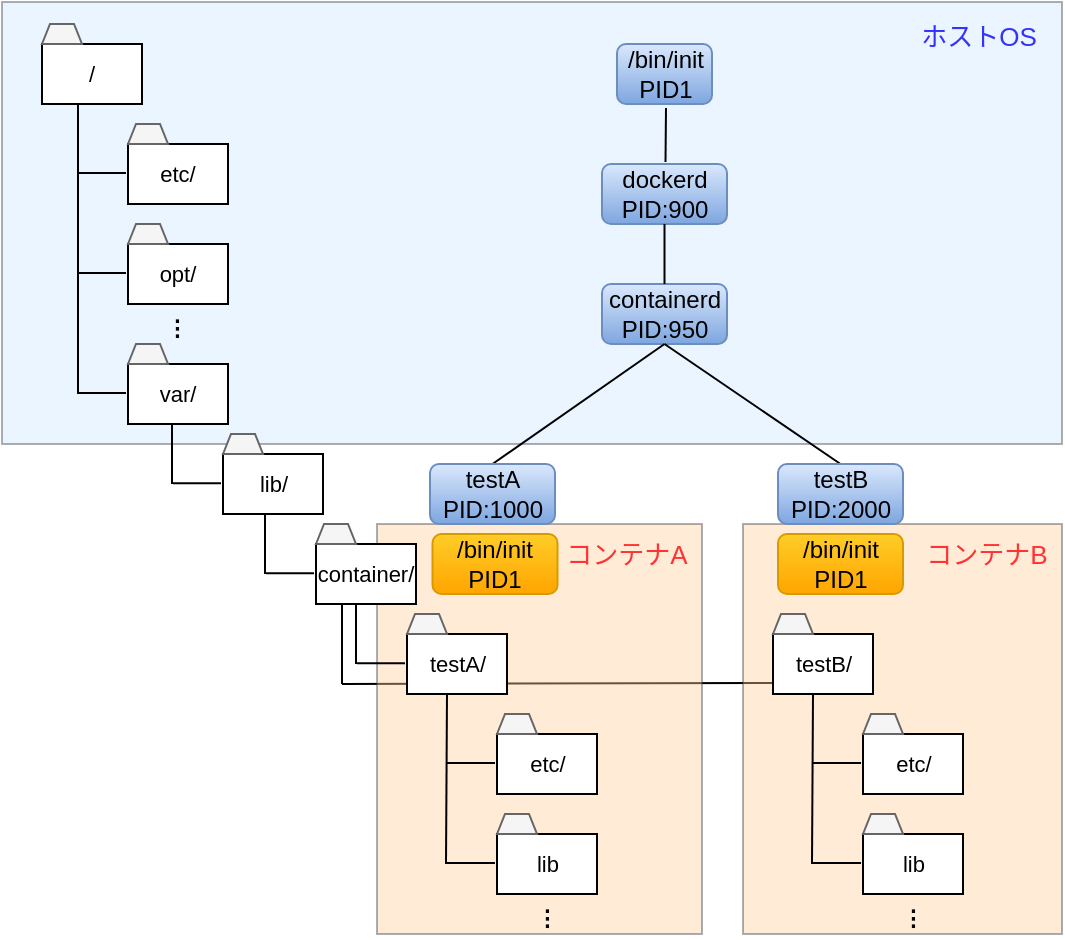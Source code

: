 <mxfile version="12.5.5" type="github">
  <diagram id="3PronI64AzVX0cKYdvCM" name="ページ1">
    <mxGraphModel dx="862" dy="401" grid="1" gridSize="10" guides="1" tooltips="1" connect="1" arrows="1" fold="1" page="1" pageScale="1" pageWidth="690" pageHeight="980" math="0" shadow="0">
      <root>
        <mxCell id="0"/>
        <mxCell id="1" parent="0"/>
        <mxCell id="z6NZwSQl8ovmcM_vJdd9-112" value="" style="endArrow=none;html=1;fontFamily=Helvetica;fontSize=11;entryX=0;entryY=0.75;entryDx=0;entryDy=0;" edge="1" parent="1">
          <mxGeometry width="50" height="50" relative="1" as="geometry">
            <mxPoint x="260" y="410" as="sourcePoint"/>
            <mxPoint x="475.5" y="409.5" as="targetPoint"/>
          </mxGeometry>
        </mxCell>
        <mxCell id="z6NZwSQl8ovmcM_vJdd9-1" value="" style="rounded=0;whiteSpace=wrap;html=1;fontFamily=Helvetica;fontSize=13;fillColor=#ffcc99;strokeColor=#36393d;opacity=40;" vertex="1" parent="1">
          <mxGeometry x="277.5" y="330" width="162.5" height="205" as="geometry"/>
        </mxCell>
        <mxCell id="z6NZwSQl8ovmcM_vJdd9-2" value="&lt;font style=&quot;font-size: 11px;&quot;&gt;etc/&lt;/font&gt;" style="rounded=0;whiteSpace=wrap;html=1;fontFamily=Helvetica;fontSize=11;" vertex="1" parent="1">
          <mxGeometry x="337.5" y="435" width="50" height="30" as="geometry"/>
        </mxCell>
        <mxCell id="z6NZwSQl8ovmcM_vJdd9-3" value="" style="shape=trapezoid;perimeter=trapezoidPerimeter;whiteSpace=wrap;html=1;fontFamily=メイリオ;fontSize=11;fillColor=#f5f5f5;strokeColor=#666666;fontColor=#333333;" vertex="1" parent="1">
          <mxGeometry x="337.5" y="425" width="20" height="10" as="geometry"/>
        </mxCell>
        <mxCell id="z6NZwSQl8ovmcM_vJdd9-5" value="" style="rounded=0;whiteSpace=wrap;html=1;fontFamily=Helvetica;fontSize=13;fillColor=#cce5ff;strokeColor=#36393d;opacity=40;" vertex="1" parent="1">
          <mxGeometry x="90" y="69" width="530" height="221" as="geometry"/>
        </mxCell>
        <mxCell id="z6NZwSQl8ovmcM_vJdd9-6" value="" style="group;fontSize=11;" vertex="1" connectable="0" parent="1">
          <mxGeometry x="110" y="80" width="60" height="50" as="geometry"/>
        </mxCell>
        <mxCell id="z6NZwSQl8ovmcM_vJdd9-7" value="" style="group;fontSize=11;" vertex="1" connectable="0" parent="z6NZwSQl8ovmcM_vJdd9-6">
          <mxGeometry width="50" height="40" as="geometry"/>
        </mxCell>
        <mxCell id="z6NZwSQl8ovmcM_vJdd9-8" value="/" style="rounded=0;whiteSpace=wrap;html=1;fontFamily=Helvetica;fontSize=11;" vertex="1" parent="z6NZwSQl8ovmcM_vJdd9-7">
          <mxGeometry y="10" width="50" height="30" as="geometry"/>
        </mxCell>
        <mxCell id="z6NZwSQl8ovmcM_vJdd9-9" value="" style="shape=trapezoid;perimeter=trapezoidPerimeter;whiteSpace=wrap;html=1;fontFamily=メイリオ;fontSize=11;fillColor=#f5f5f5;strokeColor=#666666;fontColor=#333333;" vertex="1" parent="z6NZwSQl8ovmcM_vJdd9-7">
          <mxGeometry width="20" height="10" as="geometry"/>
        </mxCell>
        <mxCell id="z6NZwSQl8ovmcM_vJdd9-10" value="" style="endArrow=none;html=1;fontFamily=Helvetica;fontSize=11;entryX=0.25;entryY=1;entryDx=0;entryDy=0;" edge="1" parent="1">
          <mxGeometry width="50" height="50" relative="1" as="geometry">
            <mxPoint x="128" y="265" as="sourcePoint"/>
            <mxPoint x="128" y="120" as="targetPoint"/>
          </mxGeometry>
        </mxCell>
        <mxCell id="z6NZwSQl8ovmcM_vJdd9-11" value="" style="endArrow=none;html=1;fontFamily=Helvetica;fontSize=11;entryX=0;entryY=0.5;entryDx=0;entryDy=0;" edge="1" parent="1">
          <mxGeometry width="50" height="50" relative="1" as="geometry">
            <mxPoint x="128" y="154.5" as="sourcePoint"/>
            <mxPoint x="152" y="154.5" as="targetPoint"/>
          </mxGeometry>
        </mxCell>
        <mxCell id="z6NZwSQl8ovmcM_vJdd9-12" value="" style="endArrow=none;html=1;fontFamily=Helvetica;fontSize=11;entryX=0;entryY=0.5;entryDx=0;entryDy=0;" edge="1" parent="1">
          <mxGeometry width="50" height="50" relative="1" as="geometry">
            <mxPoint x="175.5" y="309.66" as="sourcePoint"/>
            <mxPoint x="199.5" y="309.66" as="targetPoint"/>
          </mxGeometry>
        </mxCell>
        <mxCell id="z6NZwSQl8ovmcM_vJdd9-13" value="" style="endArrow=none;html=1;fontFamily=Helvetica;fontSize=11;entryX=0.5;entryY=1;entryDx=0;entryDy=0;" edge="1" parent="1">
          <mxGeometry width="50" height="50" relative="1" as="geometry">
            <mxPoint x="175" y="310" as="sourcePoint"/>
            <mxPoint x="175.0" y="280" as="targetPoint"/>
          </mxGeometry>
        </mxCell>
        <mxCell id="z6NZwSQl8ovmcM_vJdd9-14" value="ホストOS" style="text;html=1;strokeColor=none;fillColor=none;align=center;verticalAlign=middle;whiteSpace=wrap;rounded=0;fontFamily=Helvetica;fontSize=13;opacity=40;fontColor=#3333FF;labelBackgroundColor=none;" vertex="1" parent="1">
          <mxGeometry x="540.5" y="76" width="75" height="20" as="geometry"/>
        </mxCell>
        <mxCell id="z6NZwSQl8ovmcM_vJdd9-15" value="" style="group;fontSize=11;" vertex="1" connectable="0" parent="1">
          <mxGeometry x="153" y="130" width="60" height="50" as="geometry"/>
        </mxCell>
        <mxCell id="z6NZwSQl8ovmcM_vJdd9-16" value="" style="group;fontSize=11;" vertex="1" connectable="0" parent="z6NZwSQl8ovmcM_vJdd9-15">
          <mxGeometry width="50" height="40" as="geometry"/>
        </mxCell>
        <mxCell id="z6NZwSQl8ovmcM_vJdd9-17" value="&lt;font style=&quot;font-size: 11px;&quot;&gt;etc/&lt;/font&gt;" style="rounded=0;whiteSpace=wrap;html=1;fontFamily=Helvetica;fontSize=11;" vertex="1" parent="z6NZwSQl8ovmcM_vJdd9-16">
          <mxGeometry y="10" width="50" height="30" as="geometry"/>
        </mxCell>
        <mxCell id="z6NZwSQl8ovmcM_vJdd9-18" value="" style="shape=trapezoid;perimeter=trapezoidPerimeter;whiteSpace=wrap;html=1;fontFamily=メイリオ;fontSize=11;fillColor=#f5f5f5;strokeColor=#666666;fontColor=#333333;" vertex="1" parent="z6NZwSQl8ovmcM_vJdd9-16">
          <mxGeometry width="20" height="10" as="geometry"/>
        </mxCell>
        <mxCell id="z6NZwSQl8ovmcM_vJdd9-19" value="" style="endArrow=none;html=1;fontFamily=Helvetica;fontSize=11;entryX=0;entryY=0.5;entryDx=0;entryDy=0;" edge="1" parent="1">
          <mxGeometry width="50" height="50" relative="1" as="geometry">
            <mxPoint x="128.0" y="204.5" as="sourcePoint"/>
            <mxPoint x="152" y="204.5" as="targetPoint"/>
          </mxGeometry>
        </mxCell>
        <mxCell id="z6NZwSQl8ovmcM_vJdd9-20" value="" style="group;fontSize=11;" vertex="1" connectable="0" parent="1">
          <mxGeometry x="153" y="180" width="60" height="60" as="geometry"/>
        </mxCell>
        <mxCell id="z6NZwSQl8ovmcM_vJdd9-21" value="" style="group;fontSize=11;" vertex="1" connectable="0" parent="z6NZwSQl8ovmcM_vJdd9-20">
          <mxGeometry width="50" height="40" as="geometry"/>
        </mxCell>
        <mxCell id="z6NZwSQl8ovmcM_vJdd9-22" value="&lt;font style=&quot;font-size: 11px;&quot;&gt;opt/&lt;/font&gt;" style="rounded=0;whiteSpace=wrap;html=1;fontFamily=Helvetica;fontSize=11;" vertex="1" parent="z6NZwSQl8ovmcM_vJdd9-21">
          <mxGeometry y="10" width="50" height="30" as="geometry"/>
        </mxCell>
        <mxCell id="z6NZwSQl8ovmcM_vJdd9-23" value="" style="shape=trapezoid;perimeter=trapezoidPerimeter;whiteSpace=wrap;html=1;fontFamily=メイリオ;fontSize=11;fillColor=#f5f5f5;strokeColor=#666666;fontColor=#333333;" vertex="1" parent="z6NZwSQl8ovmcM_vJdd9-21">
          <mxGeometry width="20" height="10" as="geometry"/>
        </mxCell>
        <mxCell id="z6NZwSQl8ovmcM_vJdd9-24" value="&lt;font style=&quot;font-size: 11px;&quot;&gt;⋮&lt;/font&gt;" style="text;html=1;strokeColor=none;fillColor=none;align=center;verticalAlign=middle;whiteSpace=wrap;rounded=0;fontFamily=Helvetica;fontSize=11;fontStyle=1" vertex="1" parent="z6NZwSQl8ovmcM_vJdd9-20">
          <mxGeometry x="5.5" y="42" width="37" height="20" as="geometry"/>
        </mxCell>
        <mxCell id="z6NZwSQl8ovmcM_vJdd9-25" value="" style="endArrow=none;html=1;fontFamily=Helvetica;fontSize=11;entryX=0;entryY=0.5;entryDx=0;entryDy=0;" edge="1" parent="1">
          <mxGeometry width="50" height="50" relative="1" as="geometry">
            <mxPoint x="128.0" y="264.5" as="sourcePoint"/>
            <mxPoint x="152" y="264.5" as="targetPoint"/>
          </mxGeometry>
        </mxCell>
        <mxCell id="z6NZwSQl8ovmcM_vJdd9-26" value="" style="group;fontSize=11;" vertex="1" connectable="0" parent="1">
          <mxGeometry x="153" y="240" width="60" height="60" as="geometry"/>
        </mxCell>
        <mxCell id="z6NZwSQl8ovmcM_vJdd9-27" value="" style="group;fontSize=11;" vertex="1" connectable="0" parent="z6NZwSQl8ovmcM_vJdd9-26">
          <mxGeometry width="50" height="40" as="geometry"/>
        </mxCell>
        <mxCell id="z6NZwSQl8ovmcM_vJdd9-28" value="&lt;font style=&quot;font-size: 11px;&quot;&gt;var/&lt;/font&gt;" style="rounded=0;whiteSpace=wrap;html=1;fontFamily=Helvetica;fontSize=11;" vertex="1" parent="z6NZwSQl8ovmcM_vJdd9-27">
          <mxGeometry y="10" width="50" height="30" as="geometry"/>
        </mxCell>
        <mxCell id="z6NZwSQl8ovmcM_vJdd9-29" value="" style="shape=trapezoid;perimeter=trapezoidPerimeter;whiteSpace=wrap;html=1;fontFamily=メイリオ;fontSize=11;fillColor=#f5f5f5;strokeColor=#666666;fontColor=#333333;" vertex="1" parent="z6NZwSQl8ovmcM_vJdd9-27">
          <mxGeometry width="20" height="10" as="geometry"/>
        </mxCell>
        <mxCell id="z6NZwSQl8ovmcM_vJdd9-30" value="" style="group;fontSize=11;" vertex="1" connectable="0" parent="1">
          <mxGeometry x="200.5" y="285" width="60" height="50" as="geometry"/>
        </mxCell>
        <mxCell id="z6NZwSQl8ovmcM_vJdd9-31" value="" style="group;fontSize=11;" vertex="1" connectable="0" parent="z6NZwSQl8ovmcM_vJdd9-30">
          <mxGeometry width="50" height="40" as="geometry"/>
        </mxCell>
        <mxCell id="z6NZwSQl8ovmcM_vJdd9-32" value="&lt;font style=&quot;font-size: 11px;&quot;&gt;lib/&lt;/font&gt;" style="rounded=0;whiteSpace=wrap;html=1;fontFamily=Helvetica;fontSize=11;" vertex="1" parent="z6NZwSQl8ovmcM_vJdd9-31">
          <mxGeometry y="10" width="50" height="30" as="geometry"/>
        </mxCell>
        <mxCell id="z6NZwSQl8ovmcM_vJdd9-33" value="" style="shape=trapezoid;perimeter=trapezoidPerimeter;whiteSpace=wrap;html=1;fontFamily=メイリオ;fontSize=11;fillColor=#f5f5f5;strokeColor=#666666;fontColor=#333333;" vertex="1" parent="z6NZwSQl8ovmcM_vJdd9-31">
          <mxGeometry width="20" height="10" as="geometry"/>
        </mxCell>
        <mxCell id="z6NZwSQl8ovmcM_vJdd9-34" value="" style="endArrow=none;html=1;fontFamily=Helvetica;fontSize=11;entryX=0.5;entryY=1;entryDx=0;entryDy=0;" edge="1" parent="1">
          <mxGeometry width="50" height="50" relative="1" as="geometry">
            <mxPoint x="221.5" y="355" as="sourcePoint"/>
            <mxPoint x="221.5" y="325" as="targetPoint"/>
          </mxGeometry>
        </mxCell>
        <mxCell id="z6NZwSQl8ovmcM_vJdd9-35" value="" style="endArrow=none;html=1;fontFamily=Helvetica;fontSize=11;entryX=0;entryY=0.5;entryDx=0;entryDy=0;" edge="1" parent="1">
          <mxGeometry width="50" height="50" relative="1" as="geometry">
            <mxPoint x="222" y="354.66" as="sourcePoint"/>
            <mxPoint x="246" y="354.66" as="targetPoint"/>
          </mxGeometry>
        </mxCell>
        <mxCell id="z6NZwSQl8ovmcM_vJdd9-36" value="" style="group;fontSize=11;" vertex="1" connectable="0" parent="1">
          <mxGeometry x="247" y="330" width="60" height="50" as="geometry"/>
        </mxCell>
        <mxCell id="z6NZwSQl8ovmcM_vJdd9-37" value="" style="group;fontSize=11;" vertex="1" connectable="0" parent="z6NZwSQl8ovmcM_vJdd9-36">
          <mxGeometry width="50" height="40" as="geometry"/>
        </mxCell>
        <mxCell id="z6NZwSQl8ovmcM_vJdd9-38" value="&lt;font style=&quot;font-size: 11px;&quot;&gt;container/&lt;/font&gt;" style="rounded=0;whiteSpace=wrap;html=1;fontFamily=Helvetica;fontSize=11;" vertex="1" parent="z6NZwSQl8ovmcM_vJdd9-37">
          <mxGeometry y="10" width="50" height="30" as="geometry"/>
        </mxCell>
        <mxCell id="z6NZwSQl8ovmcM_vJdd9-39" value="" style="shape=trapezoid;perimeter=trapezoidPerimeter;whiteSpace=wrap;html=1;fontFamily=メイリオ;fontSize=11;fillColor=#f5f5f5;strokeColor=#666666;fontColor=#333333;" vertex="1" parent="z6NZwSQl8ovmcM_vJdd9-37">
          <mxGeometry width="20" height="10" as="geometry"/>
        </mxCell>
        <mxCell id="z6NZwSQl8ovmcM_vJdd9-40" value="" style="endArrow=none;html=1;fontFamily=Helvetica;fontSize=11;entryX=0;entryY=0.5;entryDx=0;entryDy=0;" edge="1" parent="1">
          <mxGeometry width="50" height="50" relative="1" as="geometry">
            <mxPoint x="267.5" y="399.66" as="sourcePoint"/>
            <mxPoint x="291.5" y="399.66" as="targetPoint"/>
          </mxGeometry>
        </mxCell>
        <mxCell id="z6NZwSQl8ovmcM_vJdd9-41" value="" style="group;fontSize=11;" vertex="1" connectable="0" parent="1">
          <mxGeometry x="292.5" y="375" width="60" height="50" as="geometry"/>
        </mxCell>
        <mxCell id="z6NZwSQl8ovmcM_vJdd9-42" value="" style="group;fontSize=11;" vertex="1" connectable="0" parent="z6NZwSQl8ovmcM_vJdd9-41">
          <mxGeometry width="50" height="40" as="geometry"/>
        </mxCell>
        <mxCell id="z6NZwSQl8ovmcM_vJdd9-43" value="&lt;font style=&quot;font-size: 11px&quot;&gt;testA/&lt;/font&gt;" style="rounded=0;whiteSpace=wrap;html=1;fontFamily=Helvetica;fontSize=11;" vertex="1" parent="z6NZwSQl8ovmcM_vJdd9-42">
          <mxGeometry y="10" width="50" height="30" as="geometry"/>
        </mxCell>
        <mxCell id="z6NZwSQl8ovmcM_vJdd9-44" value="" style="shape=trapezoid;perimeter=trapezoidPerimeter;whiteSpace=wrap;html=1;fontFamily=メイリオ;fontSize=11;fillColor=#f5f5f5;strokeColor=#666666;fontColor=#333333;" vertex="1" parent="z6NZwSQl8ovmcM_vJdd9-42">
          <mxGeometry width="20" height="10" as="geometry"/>
        </mxCell>
        <mxCell id="z6NZwSQl8ovmcM_vJdd9-45" value="" style="endArrow=none;html=1;fontFamily=Helvetica;fontSize=11;entryX=0.5;entryY=1;entryDx=0;entryDy=0;" edge="1" parent="1">
          <mxGeometry width="50" height="50" relative="1" as="geometry">
            <mxPoint x="267" y="400" as="sourcePoint"/>
            <mxPoint x="267" y="370" as="targetPoint"/>
          </mxGeometry>
        </mxCell>
        <mxCell id="z6NZwSQl8ovmcM_vJdd9-46" value="" style="endArrow=none;html=1;fontFamily=Helvetica;fontSize=11;entryX=0.25;entryY=1;entryDx=0;entryDy=0;" edge="1" parent="1">
          <mxGeometry width="50" height="50" relative="1" as="geometry">
            <mxPoint x="312" y="500" as="sourcePoint"/>
            <mxPoint x="312.5" y="415" as="targetPoint"/>
          </mxGeometry>
        </mxCell>
        <mxCell id="z6NZwSQl8ovmcM_vJdd9-47" value="" style="endArrow=none;html=1;fontFamily=Helvetica;fontSize=11;entryX=0;entryY=0.5;entryDx=0;entryDy=0;" edge="1" parent="1">
          <mxGeometry width="50" height="50" relative="1" as="geometry">
            <mxPoint x="312.5" y="449.5" as="sourcePoint"/>
            <mxPoint x="336.5" y="449.5" as="targetPoint"/>
          </mxGeometry>
        </mxCell>
        <mxCell id="z6NZwSQl8ovmcM_vJdd9-48" value="" style="endArrow=none;html=1;fontFamily=Helvetica;fontSize=11;entryX=0;entryY=0.5;entryDx=0;entryDy=0;" edge="1" parent="1">
          <mxGeometry width="50" height="50" relative="1" as="geometry">
            <mxPoint x="312.5" y="499.5" as="sourcePoint"/>
            <mxPoint x="336.5" y="499.5" as="targetPoint"/>
          </mxGeometry>
        </mxCell>
        <mxCell id="z6NZwSQl8ovmcM_vJdd9-49" value="" style="group;fontSize=11;" vertex="1" connectable="0" parent="1">
          <mxGeometry x="337.5" y="475" width="60" height="60" as="geometry"/>
        </mxCell>
        <mxCell id="z6NZwSQl8ovmcM_vJdd9-50" value="" style="group;fontSize=11;" vertex="1" connectable="0" parent="z6NZwSQl8ovmcM_vJdd9-49">
          <mxGeometry width="50" height="40" as="geometry"/>
        </mxCell>
        <mxCell id="z6NZwSQl8ovmcM_vJdd9-51" value="&lt;font style=&quot;font-size: 11px;&quot;&gt;lib&lt;/font&gt;" style="rounded=0;whiteSpace=wrap;html=1;fontFamily=Helvetica;fontSize=11;" vertex="1" parent="z6NZwSQl8ovmcM_vJdd9-50">
          <mxGeometry y="10" width="50" height="30" as="geometry"/>
        </mxCell>
        <mxCell id="z6NZwSQl8ovmcM_vJdd9-52" value="" style="shape=trapezoid;perimeter=trapezoidPerimeter;whiteSpace=wrap;html=1;fontFamily=メイリオ;fontSize=11;fillColor=#f5f5f5;strokeColor=#666666;fontColor=#333333;" vertex="1" parent="z6NZwSQl8ovmcM_vJdd9-50">
          <mxGeometry width="20" height="10" as="geometry"/>
        </mxCell>
        <mxCell id="z6NZwSQl8ovmcM_vJdd9-53" value="&lt;font style=&quot;font-size: 11px;&quot;&gt;⋮&lt;/font&gt;" style="text;html=1;strokeColor=none;fillColor=none;align=center;verticalAlign=middle;whiteSpace=wrap;rounded=0;fontFamily=Helvetica;fontSize=11;fontStyle=1" vertex="1" parent="z6NZwSQl8ovmcM_vJdd9-49">
          <mxGeometry x="6.5" y="42" width="37" height="20" as="geometry"/>
        </mxCell>
        <mxCell id="z6NZwSQl8ovmcM_vJdd9-58" value="" style="rounded=0;whiteSpace=wrap;html=1;fontFamily=Helvetica;fontSize=13;fillColor=#ffcc99;strokeColor=#36393d;opacity=40;" vertex="1" parent="1">
          <mxGeometry x="460.5" y="330" width="159.5" height="205" as="geometry"/>
        </mxCell>
        <mxCell id="z6NZwSQl8ovmcM_vJdd9-59" value="&lt;font style=&quot;font-size: 11px;&quot;&gt;etc/&lt;/font&gt;" style="rounded=0;whiteSpace=wrap;html=1;fontFamily=Helvetica;fontSize=11;" vertex="1" parent="1">
          <mxGeometry x="520.5" y="435" width="50" height="30" as="geometry"/>
        </mxCell>
        <mxCell id="z6NZwSQl8ovmcM_vJdd9-60" value="" style="shape=trapezoid;perimeter=trapezoidPerimeter;whiteSpace=wrap;html=1;fontFamily=メイリオ;fontSize=11;fillColor=#f5f5f5;strokeColor=#666666;fontColor=#333333;" vertex="1" parent="1">
          <mxGeometry x="520.5" y="425" width="20" height="10" as="geometry"/>
        </mxCell>
        <mxCell id="z6NZwSQl8ovmcM_vJdd9-63" value="" style="group;fontSize=11;" vertex="1" connectable="0" parent="1">
          <mxGeometry x="475.5" y="375" width="60" height="50" as="geometry"/>
        </mxCell>
        <mxCell id="z6NZwSQl8ovmcM_vJdd9-64" value="" style="group;fontSize=11;" vertex="1" connectable="0" parent="z6NZwSQl8ovmcM_vJdd9-63">
          <mxGeometry width="50" height="40" as="geometry"/>
        </mxCell>
        <mxCell id="z6NZwSQl8ovmcM_vJdd9-65" value="testB/" style="rounded=0;whiteSpace=wrap;html=1;fontFamily=Helvetica;fontSize=11;" vertex="1" parent="z6NZwSQl8ovmcM_vJdd9-64">
          <mxGeometry y="10" width="50" height="30" as="geometry"/>
        </mxCell>
        <mxCell id="z6NZwSQl8ovmcM_vJdd9-66" value="" style="shape=trapezoid;perimeter=trapezoidPerimeter;whiteSpace=wrap;html=1;fontFamily=メイリオ;fontSize=11;fillColor=#f5f5f5;strokeColor=#666666;fontColor=#333333;" vertex="1" parent="z6NZwSQl8ovmcM_vJdd9-64">
          <mxGeometry width="20" height="10" as="geometry"/>
        </mxCell>
        <mxCell id="z6NZwSQl8ovmcM_vJdd9-68" value="" style="endArrow=none;html=1;fontFamily=Helvetica;fontSize=11;entryX=0.25;entryY=1;entryDx=0;entryDy=0;" edge="1" parent="1">
          <mxGeometry width="50" height="50" relative="1" as="geometry">
            <mxPoint x="495" y="500" as="sourcePoint"/>
            <mxPoint x="495.5" y="415" as="targetPoint"/>
          </mxGeometry>
        </mxCell>
        <mxCell id="z6NZwSQl8ovmcM_vJdd9-69" value="" style="endArrow=none;html=1;fontFamily=Helvetica;fontSize=11;entryX=0;entryY=0.5;entryDx=0;entryDy=0;" edge="1" parent="1">
          <mxGeometry width="50" height="50" relative="1" as="geometry">
            <mxPoint x="495.5" y="449.5" as="sourcePoint"/>
            <mxPoint x="519.5" y="449.5" as="targetPoint"/>
          </mxGeometry>
        </mxCell>
        <mxCell id="z6NZwSQl8ovmcM_vJdd9-70" value="" style="endArrow=none;html=1;fontFamily=Helvetica;fontSize=11;entryX=0;entryY=0.5;entryDx=0;entryDy=0;" edge="1" parent="1">
          <mxGeometry width="50" height="50" relative="1" as="geometry">
            <mxPoint x="495.5" y="499.5" as="sourcePoint"/>
            <mxPoint x="519.5" y="499.5" as="targetPoint"/>
          </mxGeometry>
        </mxCell>
        <mxCell id="z6NZwSQl8ovmcM_vJdd9-71" value="" style="group;fontSize=11;" vertex="1" connectable="0" parent="1">
          <mxGeometry x="520.5" y="475" width="60" height="60" as="geometry"/>
        </mxCell>
        <mxCell id="z6NZwSQl8ovmcM_vJdd9-72" value="" style="group;fontSize=11;" vertex="1" connectable="0" parent="z6NZwSQl8ovmcM_vJdd9-71">
          <mxGeometry width="50" height="40" as="geometry"/>
        </mxCell>
        <mxCell id="z6NZwSQl8ovmcM_vJdd9-73" value="&lt;font style=&quot;font-size: 11px;&quot;&gt;lib&lt;/font&gt;" style="rounded=0;whiteSpace=wrap;html=1;fontFamily=Helvetica;fontSize=11;" vertex="1" parent="z6NZwSQl8ovmcM_vJdd9-72">
          <mxGeometry y="10" width="50" height="30" as="geometry"/>
        </mxCell>
        <mxCell id="z6NZwSQl8ovmcM_vJdd9-74" value="" style="shape=trapezoid;perimeter=trapezoidPerimeter;whiteSpace=wrap;html=1;fontFamily=メイリオ;fontSize=11;fillColor=#f5f5f5;strokeColor=#666666;fontColor=#333333;" vertex="1" parent="z6NZwSQl8ovmcM_vJdd9-72">
          <mxGeometry width="20" height="10" as="geometry"/>
        </mxCell>
        <mxCell id="z6NZwSQl8ovmcM_vJdd9-75" value="&lt;font style=&quot;font-size: 11px;&quot;&gt;⋮&lt;/font&gt;" style="text;html=1;strokeColor=none;fillColor=none;align=center;verticalAlign=middle;whiteSpace=wrap;rounded=0;fontFamily=Helvetica;fontSize=11;fontStyle=1" vertex="1" parent="z6NZwSQl8ovmcM_vJdd9-71">
          <mxGeometry x="6.5" y="42" width="37" height="20" as="geometry"/>
        </mxCell>
        <mxCell id="z6NZwSQl8ovmcM_vJdd9-76" value="/bin/init&lt;br&gt;PID1" style="rounded=1;whiteSpace=wrap;html=1;gradientColor=#7ea6e0;fillColor=#dae8fc;strokeColor=#6c8ebf;" vertex="1" parent="1">
          <mxGeometry x="397.5" y="90" width="47.5" height="30" as="geometry"/>
        </mxCell>
        <mxCell id="z6NZwSQl8ovmcM_vJdd9-79" value="" style="endArrow=none;html=1;fontFamily=Helvetica;fontSize=11;entryX=0.25;entryY=1;entryDx=0;entryDy=0;" edge="1" parent="1">
          <mxGeometry width="50" height="50" relative="1" as="geometry">
            <mxPoint x="421.75" y="149" as="sourcePoint"/>
            <mxPoint x="422" y="122" as="targetPoint"/>
          </mxGeometry>
        </mxCell>
        <mxCell id="z6NZwSQl8ovmcM_vJdd9-84" value="dockerd&lt;br&gt;PID:900" style="rounded=1;whiteSpace=wrap;html=1;gradientColor=#7ea6e0;fillColor=#dae8fc;strokeColor=#6c8ebf;" vertex="1" parent="1">
          <mxGeometry x="390" y="150" width="62.5" height="30" as="geometry"/>
        </mxCell>
        <mxCell id="z6NZwSQl8ovmcM_vJdd9-86" value="containerd&lt;br&gt;PID:950" style="rounded=1;whiteSpace=wrap;html=1;gradientColor=#7ea6e0;fillColor=#dae8fc;strokeColor=#6c8ebf;" vertex="1" parent="1">
          <mxGeometry x="390" y="210" width="62.5" height="30" as="geometry"/>
        </mxCell>
        <mxCell id="z6NZwSQl8ovmcM_vJdd9-90" value="" style="endArrow=none;html=1;fontFamily=Helvetica;fontSize=11;exitX=0.5;exitY=0;exitDx=0;exitDy=0;entryX=0.5;entryY=1;entryDx=0;entryDy=0;" edge="1" parent="1" source="z6NZwSQl8ovmcM_vJdd9-86" target="z6NZwSQl8ovmcM_vJdd9-84">
          <mxGeometry width="50" height="50" relative="1" as="geometry">
            <mxPoint x="422.5" y="197" as="sourcePoint"/>
            <mxPoint x="423" y="190" as="targetPoint"/>
          </mxGeometry>
        </mxCell>
        <mxCell id="z6NZwSQl8ovmcM_vJdd9-91" value="" style="endArrow=none;html=1;fontFamily=Helvetica;fontSize=11;entryX=0.5;entryY=0;entryDx=0;entryDy=0;exitX=0.5;exitY=1;exitDx=0;exitDy=0;" edge="1" parent="1" source="z6NZwSQl8ovmcM_vJdd9-86" target="z6NZwSQl8ovmcM_vJdd9-102">
          <mxGeometry width="50" height="50" relative="1" as="geometry">
            <mxPoint x="471.75" y="225.0" as="sourcePoint"/>
            <mxPoint x="495.75" y="225" as="targetPoint"/>
          </mxGeometry>
        </mxCell>
        <mxCell id="z6NZwSQl8ovmcM_vJdd9-98" value="" style="endArrow=none;html=1;fontFamily=Helvetica;fontSize=11;entryX=0.5;entryY=1;entryDx=0;entryDy=0;exitX=0.5;exitY=0;exitDx=0;exitDy=0;" edge="1" parent="1" source="z6NZwSQl8ovmcM_vJdd9-101" target="z6NZwSQl8ovmcM_vJdd9-86">
          <mxGeometry width="50" height="50" relative="1" as="geometry">
            <mxPoint x="322" y="257" as="sourcePoint"/>
            <mxPoint x="322.25" y="230" as="targetPoint"/>
          </mxGeometry>
        </mxCell>
        <mxCell id="z6NZwSQl8ovmcM_vJdd9-101" value="testA&lt;br&gt;PID:1000" style="rounded=1;whiteSpace=wrap;html=1;gradientColor=#7ea6e0;fillColor=#dae8fc;strokeColor=#6c8ebf;" vertex="1" parent="1">
          <mxGeometry x="304" y="300" width="62.5" height="30" as="geometry"/>
        </mxCell>
        <mxCell id="z6NZwSQl8ovmcM_vJdd9-102" value="testB&lt;br&gt;PID:2000" style="rounded=1;whiteSpace=wrap;html=1;gradientColor=#7ea6e0;fillColor=#dae8fc;strokeColor=#6c8ebf;" vertex="1" parent="1">
          <mxGeometry x="478" y="300" width="62.5" height="30" as="geometry"/>
        </mxCell>
        <mxCell id="z6NZwSQl8ovmcM_vJdd9-105" value="/bin/init&lt;br&gt;PID1" style="rounded=1;whiteSpace=wrap;html=1;gradientColor=#ffa500;fillColor=#ffcd28;strokeColor=#d79b00;" vertex="1" parent="1">
          <mxGeometry x="305.25" y="335" width="62.5" height="30" as="geometry"/>
        </mxCell>
        <mxCell id="z6NZwSQl8ovmcM_vJdd9-106" value="/bin/init&lt;br&gt;PID1" style="rounded=1;whiteSpace=wrap;html=1;gradientColor=#ffa500;fillColor=#ffcd28;strokeColor=#d79b00;" vertex="1" parent="1">
          <mxGeometry x="478" y="335" width="62.5" height="30" as="geometry"/>
        </mxCell>
        <mxCell id="z6NZwSQl8ovmcM_vJdd9-109" value="コンテナA" style="text;html=1;strokeColor=none;fillColor=none;align=center;verticalAlign=middle;whiteSpace=wrap;rounded=0;fontFamily=Helvetica;fontSize=13;opacity=40;fontColor=#FF3333;labelBackgroundColor=none;" vertex="1" parent="1">
          <mxGeometry x="365" y="335" width="75" height="20" as="geometry"/>
        </mxCell>
        <mxCell id="z6NZwSQl8ovmcM_vJdd9-110" value="コンテナB" style="text;html=1;strokeColor=none;fillColor=none;align=center;verticalAlign=middle;whiteSpace=wrap;rounded=0;fontFamily=Helvetica;fontSize=13;opacity=40;fontColor=#FF3333;labelBackgroundColor=none;" vertex="1" parent="1">
          <mxGeometry x="545" y="335" width="75" height="20" as="geometry"/>
        </mxCell>
        <mxCell id="z6NZwSQl8ovmcM_vJdd9-111" value="" style="endArrow=none;html=1;fontFamily=Helvetica;fontSize=11;" edge="1" parent="1">
          <mxGeometry width="50" height="50" relative="1" as="geometry">
            <mxPoint x="260" y="410" as="sourcePoint"/>
            <mxPoint x="260" y="370" as="targetPoint"/>
          </mxGeometry>
        </mxCell>
      </root>
    </mxGraphModel>
  </diagram>
</mxfile>
